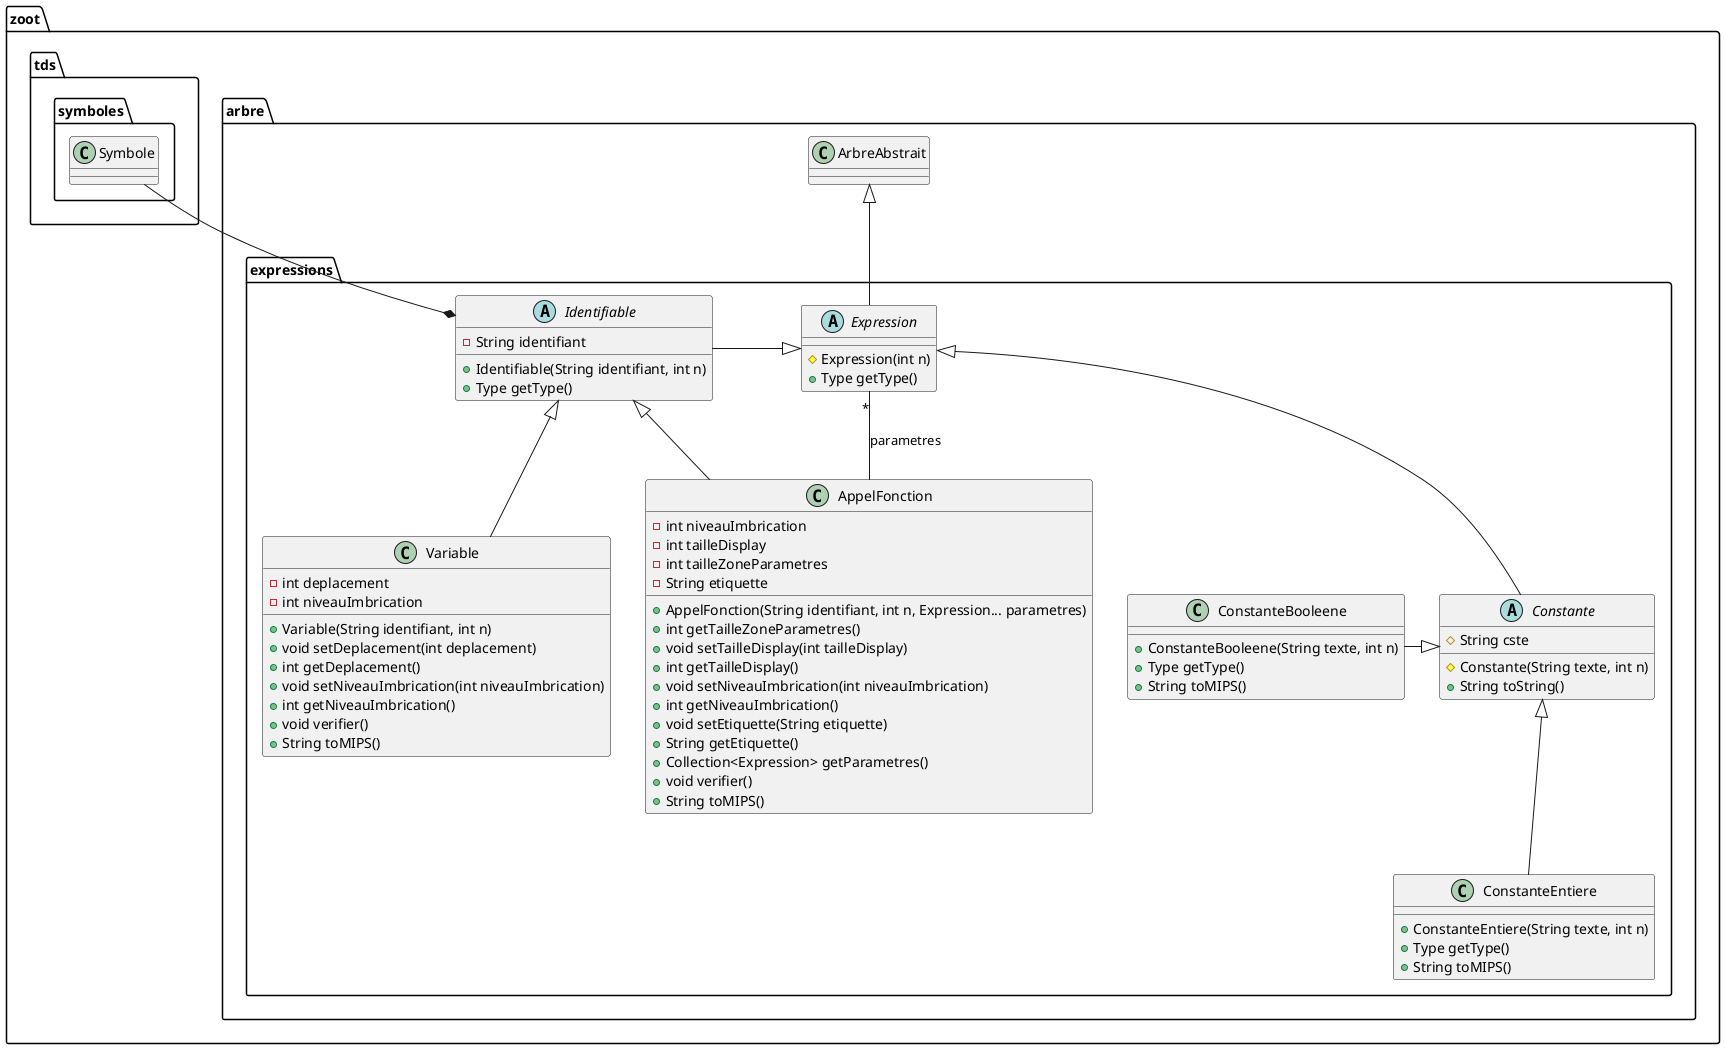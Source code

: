 @startuml "Package expressions"
namespace zoot.arbre.expressions {
    ' Includes
    ' Classes
    abstract class Expression {
        # Expression(int n)
        + Type getType()
    }

    abstract class Constante {
        # String cste
        # Constante(String texte, int n)
        + String toString()
    }

    class ConstanteEntiere {
        + ConstanteEntiere(String texte, int n)
        + Type getType()
        + String toMIPS()
    }

    class ConstanteBooleene {
        + ConstanteBooleene(String texte, int n)
        + Type getType()
        + String toMIPS()

    }

    abstract class Identifiable {
        - String identifiant
        + Identifiable(String identifiant, int n)
        + Type getType()
    }

    class Variable {
        - int deplacement
        - int niveauImbrication
        + Variable(String identifiant, int n)
        + void setDeplacement(int deplacement)
        + int getDeplacement()
        + void setNiveauImbrication(int niveauImbrication)
        + int getNiveauImbrication()
        + void verifier()
        + String toMIPS()
    }

    class AppelFonction {
        - int niveauImbrication
        - int tailleDisplay
        - int tailleZoneParametres
        - String etiquette
        + AppelFonction(String identifiant, int n, Expression... parametres)
        + int getTailleZoneParametres()
        + void setTailleDisplay(int tailleDisplay)
        + int getTailleDisplay()
        + void setNiveauImbrication(int niveauImbrication)
        + int getNiveauImbrication()
        + void setEtiquette(String etiquette)
        + String getEtiquette()
        + Collection<Expression> getParametres()
        + void verifier()
        + String toMIPS()
    }
    ' Relations entre les classes
    Expression -up-|> zoot.arbre.ArbreAbstrait
    Constante -up-|> Expression
    ConstanteEntiere -up-|> Constante
    ConstanteBooleene -right-|> Constante
    Identifiable *-up- zoot.tds.symboles.Symbole
    Identifiable -left-|> Expression
    Variable -up-|> Identifiable
    AppelFonction -left-|> Identifiable
    AppelFonction --"*" Expression : parametres
}
@enduml